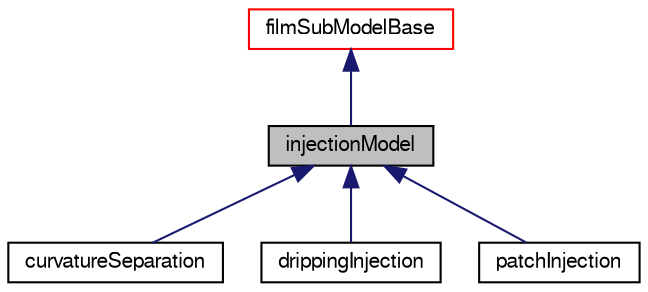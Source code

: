 digraph "injectionModel"
{
  bgcolor="transparent";
  edge [fontname="FreeSans",fontsize="10",labelfontname="FreeSans",labelfontsize="10"];
  node [fontname="FreeSans",fontsize="10",shape=record];
  Node0 [label="injectionModel",height=0.2,width=0.4,color="black", fillcolor="grey75", style="filled", fontcolor="black"];
  Node1 -> Node0 [dir="back",color="midnightblue",fontsize="10",style="solid",fontname="FreeSans"];
  Node1 [label="filmSubModelBase",height=0.2,width=0.4,color="red",URL="$a29050.html"];
  Node0 -> Node3 [dir="back",color="midnightblue",fontsize="10",style="solid",fontname="FreeSans"];
  Node3 [label="curvatureSeparation",height=0.2,width=0.4,color="black",URL="$a29094.html"];
  Node0 -> Node4 [dir="back",color="midnightblue",fontsize="10",style="solid",fontname="FreeSans"];
  Node4 [label="drippingInjection",height=0.2,width=0.4,color="black",URL="$a29098.html"];
  Node0 -> Node5 [dir="back",color="midnightblue",fontsize="10",style="solid",fontname="FreeSans"];
  Node5 [label="patchInjection",height=0.2,width=0.4,color="black",URL="$a29110.html"];
}
